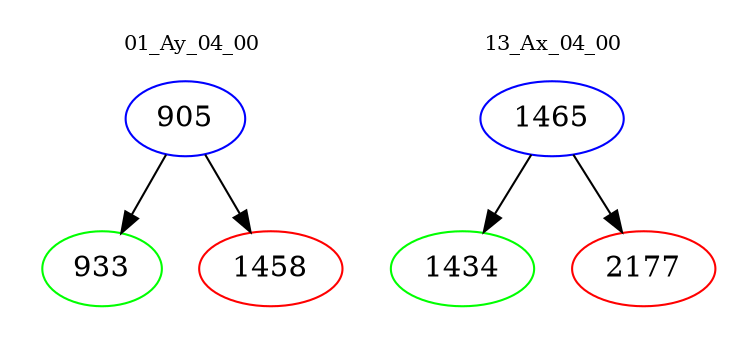 digraph{
subgraph cluster_0 {
color = white
label = "01_Ay_04_00";
fontsize=10;
T0_905 [label="905", color="blue"]
T0_905 -> T0_933 [color="black"]
T0_933 [label="933", color="green"]
T0_905 -> T0_1458 [color="black"]
T0_1458 [label="1458", color="red"]
}
subgraph cluster_1 {
color = white
label = "13_Ax_04_00";
fontsize=10;
T1_1465 [label="1465", color="blue"]
T1_1465 -> T1_1434 [color="black"]
T1_1434 [label="1434", color="green"]
T1_1465 -> T1_2177 [color="black"]
T1_2177 [label="2177", color="red"]
}
}
